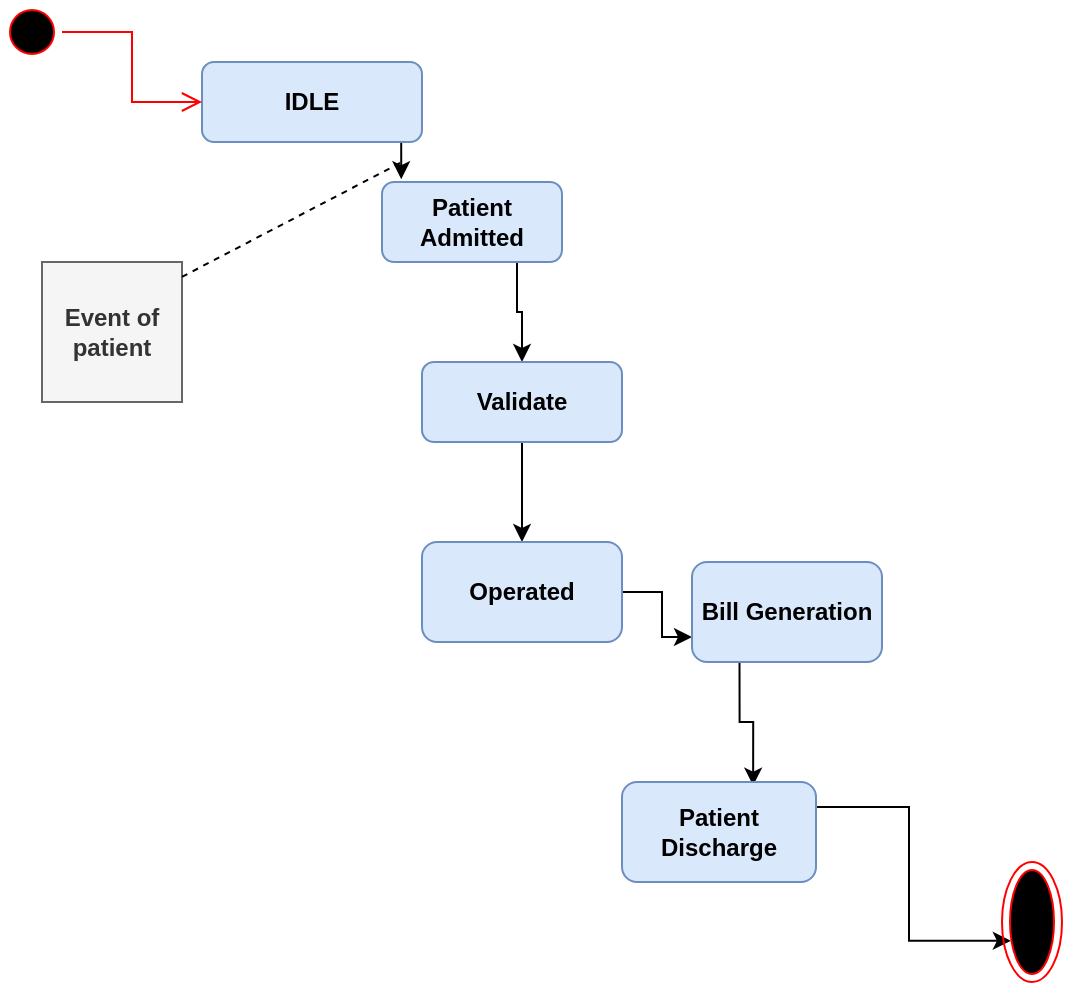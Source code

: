 <mxfile version="20.8.15" type="github">
  <diagram name="Page-1" id="_wQ-q2bkU1VHD-ZbXz1o">
    <mxGraphModel dx="1050" dy="581" grid="1" gridSize="10" guides="1" tooltips="1" connect="1" arrows="1" fold="1" page="1" pageScale="1" pageWidth="850" pageHeight="1100" math="0" shadow="0">
      <root>
        <mxCell id="0" />
        <mxCell id="1" parent="0" />
        <mxCell id="Xgc_8A5IghA-3g2R3Lxa-1" style="edgeStyle=orthogonalEdgeStyle;rounded=0;orthogonalLoop=1;jettySize=auto;html=1;exitX=0.75;exitY=1;exitDx=0;exitDy=0;entryX=0.107;entryY=-0.035;entryDx=0;entryDy=0;entryPerimeter=0;" edge="1" parent="1" source="Xgc_8A5IghA-3g2R3Lxa-2" target="Xgc_8A5IghA-3g2R3Lxa-4">
          <mxGeometry relative="1" as="geometry" />
        </mxCell>
        <mxCell id="Xgc_8A5IghA-3g2R3Lxa-2" value="&lt;b&gt;IDLE&lt;/b&gt;" style="rounded=1;whiteSpace=wrap;html=1;fillColor=#dae8fc;strokeColor=#6c8ebf;" vertex="1" parent="1">
          <mxGeometry x="180" y="40" width="110" height="40" as="geometry" />
        </mxCell>
        <mxCell id="Xgc_8A5IghA-3g2R3Lxa-3" style="edgeStyle=orthogonalEdgeStyle;rounded=0;orthogonalLoop=1;jettySize=auto;html=1;exitX=0.75;exitY=1;exitDx=0;exitDy=0;entryX=0.5;entryY=0;entryDx=0;entryDy=0;" edge="1" parent="1" source="Xgc_8A5IghA-3g2R3Lxa-4" target="Xgc_8A5IghA-3g2R3Lxa-6">
          <mxGeometry relative="1" as="geometry" />
        </mxCell>
        <mxCell id="Xgc_8A5IghA-3g2R3Lxa-4" value="&lt;b&gt;Patient&lt;/b&gt;&lt;br&gt;&lt;b&gt;Admitted&lt;/b&gt;" style="rounded=1;whiteSpace=wrap;html=1;fillColor=#dae8fc;strokeColor=#6c8ebf;" vertex="1" parent="1">
          <mxGeometry x="270" y="100" width="90" height="40" as="geometry" />
        </mxCell>
        <mxCell id="Xgc_8A5IghA-3g2R3Lxa-5" style="edgeStyle=orthogonalEdgeStyle;rounded=0;orthogonalLoop=1;jettySize=auto;html=1;exitX=0.5;exitY=1;exitDx=0;exitDy=0;entryX=0.5;entryY=0;entryDx=0;entryDy=0;" edge="1" parent="1" source="Xgc_8A5IghA-3g2R3Lxa-6" target="Xgc_8A5IghA-3g2R3Lxa-8">
          <mxGeometry relative="1" as="geometry" />
        </mxCell>
        <mxCell id="Xgc_8A5IghA-3g2R3Lxa-6" value="&lt;b&gt;Validate&lt;/b&gt;" style="rounded=1;whiteSpace=wrap;html=1;fillColor=#dae8fc;strokeColor=#6c8ebf;" vertex="1" parent="1">
          <mxGeometry x="290" y="190" width="100" height="40" as="geometry" />
        </mxCell>
        <mxCell id="Xgc_8A5IghA-3g2R3Lxa-7" style="edgeStyle=orthogonalEdgeStyle;rounded=0;orthogonalLoop=1;jettySize=auto;html=1;exitX=1;exitY=0.5;exitDx=0;exitDy=0;entryX=0;entryY=0.75;entryDx=0;entryDy=0;" edge="1" parent="1" source="Xgc_8A5IghA-3g2R3Lxa-8" target="Xgc_8A5IghA-3g2R3Lxa-10">
          <mxGeometry relative="1" as="geometry" />
        </mxCell>
        <mxCell id="Xgc_8A5IghA-3g2R3Lxa-8" value="&lt;b&gt;Operated&lt;/b&gt;" style="rounded=1;whiteSpace=wrap;html=1;fillColor=#dae8fc;strokeColor=#6c8ebf;" vertex="1" parent="1">
          <mxGeometry x="290" y="280" width="100" height="50" as="geometry" />
        </mxCell>
        <mxCell id="Xgc_8A5IghA-3g2R3Lxa-9" style="edgeStyle=orthogonalEdgeStyle;rounded=0;orthogonalLoop=1;jettySize=auto;html=1;exitX=0.25;exitY=1;exitDx=0;exitDy=0;entryX=0.676;entryY=0.036;entryDx=0;entryDy=0;entryPerimeter=0;" edge="1" parent="1" source="Xgc_8A5IghA-3g2R3Lxa-10" target="Xgc_8A5IghA-3g2R3Lxa-12">
          <mxGeometry relative="1" as="geometry" />
        </mxCell>
        <mxCell id="Xgc_8A5IghA-3g2R3Lxa-10" value="&lt;b&gt;Bill Generation&lt;/b&gt;" style="rounded=1;whiteSpace=wrap;html=1;fillColor=#dae8fc;strokeColor=#6c8ebf;" vertex="1" parent="1">
          <mxGeometry x="425" y="290" width="95" height="50" as="geometry" />
        </mxCell>
        <mxCell id="Xgc_8A5IghA-3g2R3Lxa-11" style="edgeStyle=orthogonalEdgeStyle;rounded=0;orthogonalLoop=1;jettySize=auto;html=1;exitX=1;exitY=0.25;exitDx=0;exitDy=0;entryX=0.147;entryY=0.657;entryDx=0;entryDy=0;entryPerimeter=0;" edge="1" parent="1" source="Xgc_8A5IghA-3g2R3Lxa-12" target="Xgc_8A5IghA-3g2R3Lxa-13">
          <mxGeometry relative="1" as="geometry" />
        </mxCell>
        <mxCell id="Xgc_8A5IghA-3g2R3Lxa-12" value="&lt;b&gt;Patient Discharge&lt;/b&gt;" style="rounded=1;whiteSpace=wrap;html=1;fillColor=#dae8fc;strokeColor=#6c8ebf;" vertex="1" parent="1">
          <mxGeometry x="390" y="400" width="97" height="50" as="geometry" />
        </mxCell>
        <mxCell id="Xgc_8A5IghA-3g2R3Lxa-13" value="" style="ellipse;html=1;shape=endState;fillColor=#000000;strokeColor=#ff0000;" vertex="1" parent="1">
          <mxGeometry x="580" y="440" width="30" height="60" as="geometry" />
        </mxCell>
        <mxCell id="Xgc_8A5IghA-3g2R3Lxa-14" value="&lt;b&gt;Event of patient&lt;/b&gt;" style="whiteSpace=wrap;html=1;aspect=fixed;fillColor=#f5f5f5;fontColor=#333333;strokeColor=#666666;" vertex="1" parent="1">
          <mxGeometry x="100" y="140" width="70" height="70" as="geometry" />
        </mxCell>
        <mxCell id="Xgc_8A5IghA-3g2R3Lxa-15" value="" style="ellipse;html=1;shape=startState;fillColor=#000000;strokeColor=#ff0000;" vertex="1" parent="1">
          <mxGeometry x="80" y="10" width="30" height="30" as="geometry" />
        </mxCell>
        <mxCell id="Xgc_8A5IghA-3g2R3Lxa-16" value="" style="edgeStyle=orthogonalEdgeStyle;html=1;verticalAlign=bottom;endArrow=open;endSize=8;strokeColor=#ff0000;rounded=0;entryX=0;entryY=0.5;entryDx=0;entryDy=0;" edge="1" parent="1" source="Xgc_8A5IghA-3g2R3Lxa-15" target="Xgc_8A5IghA-3g2R3Lxa-2">
          <mxGeometry relative="1" as="geometry">
            <mxPoint x="95" y="100" as="targetPoint" />
          </mxGeometry>
        </mxCell>
        <mxCell id="Xgc_8A5IghA-3g2R3Lxa-17" value="" style="endArrow=none;dashed=1;html=1;rounded=0;exitX=1;exitY=0.106;exitDx=0;exitDy=0;exitPerimeter=0;" edge="1" parent="1" source="Xgc_8A5IghA-3g2R3Lxa-14">
          <mxGeometry width="50" height="50" relative="1" as="geometry">
            <mxPoint x="400" y="310" as="sourcePoint" />
            <mxPoint x="280" y="90" as="targetPoint" />
            <Array as="points" />
          </mxGeometry>
        </mxCell>
      </root>
    </mxGraphModel>
  </diagram>
</mxfile>

